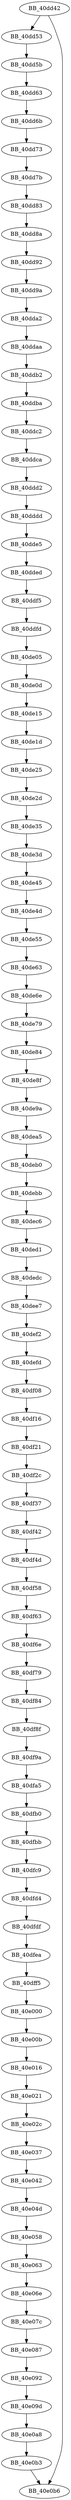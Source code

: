 DiGraph ___free_lc_time{
BB_40dd42->BB_40dd53
BB_40dd42->BB_40e0b6
BB_40dd53->BB_40dd5b
BB_40dd5b->BB_40dd63
BB_40dd63->BB_40dd6b
BB_40dd6b->BB_40dd73
BB_40dd73->BB_40dd7b
BB_40dd7b->BB_40dd83
BB_40dd83->BB_40dd8a
BB_40dd8a->BB_40dd92
BB_40dd92->BB_40dd9a
BB_40dd9a->BB_40dda2
BB_40dda2->BB_40ddaa
BB_40ddaa->BB_40ddb2
BB_40ddb2->BB_40ddba
BB_40ddba->BB_40ddc2
BB_40ddc2->BB_40ddca
BB_40ddca->BB_40ddd2
BB_40ddd2->BB_40dddd
BB_40dddd->BB_40dde5
BB_40dde5->BB_40dded
BB_40dded->BB_40ddf5
BB_40ddf5->BB_40ddfd
BB_40ddfd->BB_40de05
BB_40de05->BB_40de0d
BB_40de0d->BB_40de15
BB_40de15->BB_40de1d
BB_40de1d->BB_40de25
BB_40de25->BB_40de2d
BB_40de2d->BB_40de35
BB_40de35->BB_40de3d
BB_40de3d->BB_40de45
BB_40de45->BB_40de4d
BB_40de4d->BB_40de55
BB_40de55->BB_40de63
BB_40de63->BB_40de6e
BB_40de6e->BB_40de79
BB_40de79->BB_40de84
BB_40de84->BB_40de8f
BB_40de8f->BB_40de9a
BB_40de9a->BB_40dea5
BB_40dea5->BB_40deb0
BB_40deb0->BB_40debb
BB_40debb->BB_40dec6
BB_40dec6->BB_40ded1
BB_40ded1->BB_40dedc
BB_40dedc->BB_40dee7
BB_40dee7->BB_40def2
BB_40def2->BB_40defd
BB_40defd->BB_40df08
BB_40df08->BB_40df16
BB_40df16->BB_40df21
BB_40df21->BB_40df2c
BB_40df2c->BB_40df37
BB_40df37->BB_40df42
BB_40df42->BB_40df4d
BB_40df4d->BB_40df58
BB_40df58->BB_40df63
BB_40df63->BB_40df6e
BB_40df6e->BB_40df79
BB_40df79->BB_40df84
BB_40df84->BB_40df8f
BB_40df8f->BB_40df9a
BB_40df9a->BB_40dfa5
BB_40dfa5->BB_40dfb0
BB_40dfb0->BB_40dfbb
BB_40dfbb->BB_40dfc9
BB_40dfc9->BB_40dfd4
BB_40dfd4->BB_40dfdf
BB_40dfdf->BB_40dfea
BB_40dfea->BB_40dff5
BB_40dff5->BB_40e000
BB_40e000->BB_40e00b
BB_40e00b->BB_40e016
BB_40e016->BB_40e021
BB_40e021->BB_40e02c
BB_40e02c->BB_40e037
BB_40e037->BB_40e042
BB_40e042->BB_40e04d
BB_40e04d->BB_40e058
BB_40e058->BB_40e063
BB_40e063->BB_40e06e
BB_40e06e->BB_40e07c
BB_40e07c->BB_40e087
BB_40e087->BB_40e092
BB_40e092->BB_40e09d
BB_40e09d->BB_40e0a8
BB_40e0a8->BB_40e0b3
BB_40e0b3->BB_40e0b6
}

